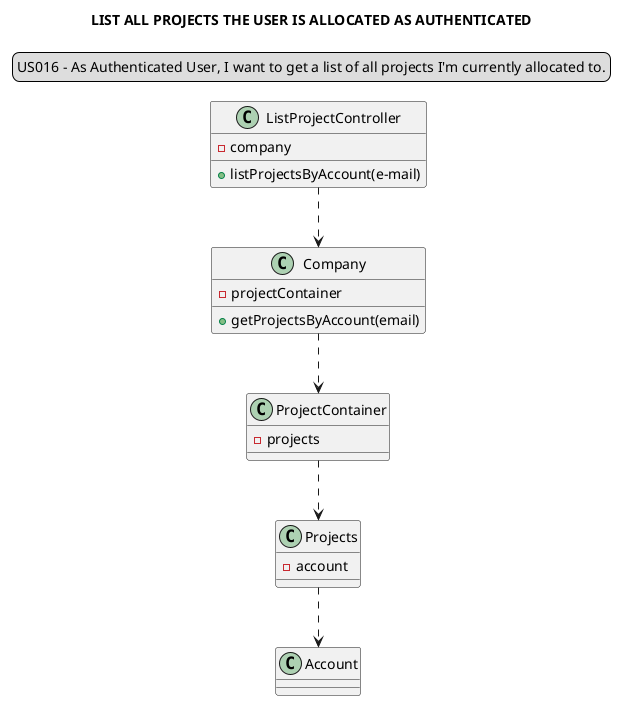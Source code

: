 @startuml
'https://plantuml.com/sequence-diagram

legend top
US016 - As Authenticated User, I want to get a list of all projects I'm currently allocated to.
end legend
skinparam sequenceMessageAlign center
title LIST ALL PROJECTS THE USER IS ALLOCATED AS AUTHENTICATED

class "ListProjectController" {
- company
+ listProjectsByAccount(e-mail)
}
class "Company" {
- projectContainer
+ getProjectsByAccount(email)
}
class "ProjectContainer" {
-projects

}
class "Projects" {
- account

}
class "Account" {

}
"ListProjectController"..>"Company"
"Company"..>"ProjectContainer"
"ProjectContainer"..>"Projects"
"Projects"..>"Account"

@enduml